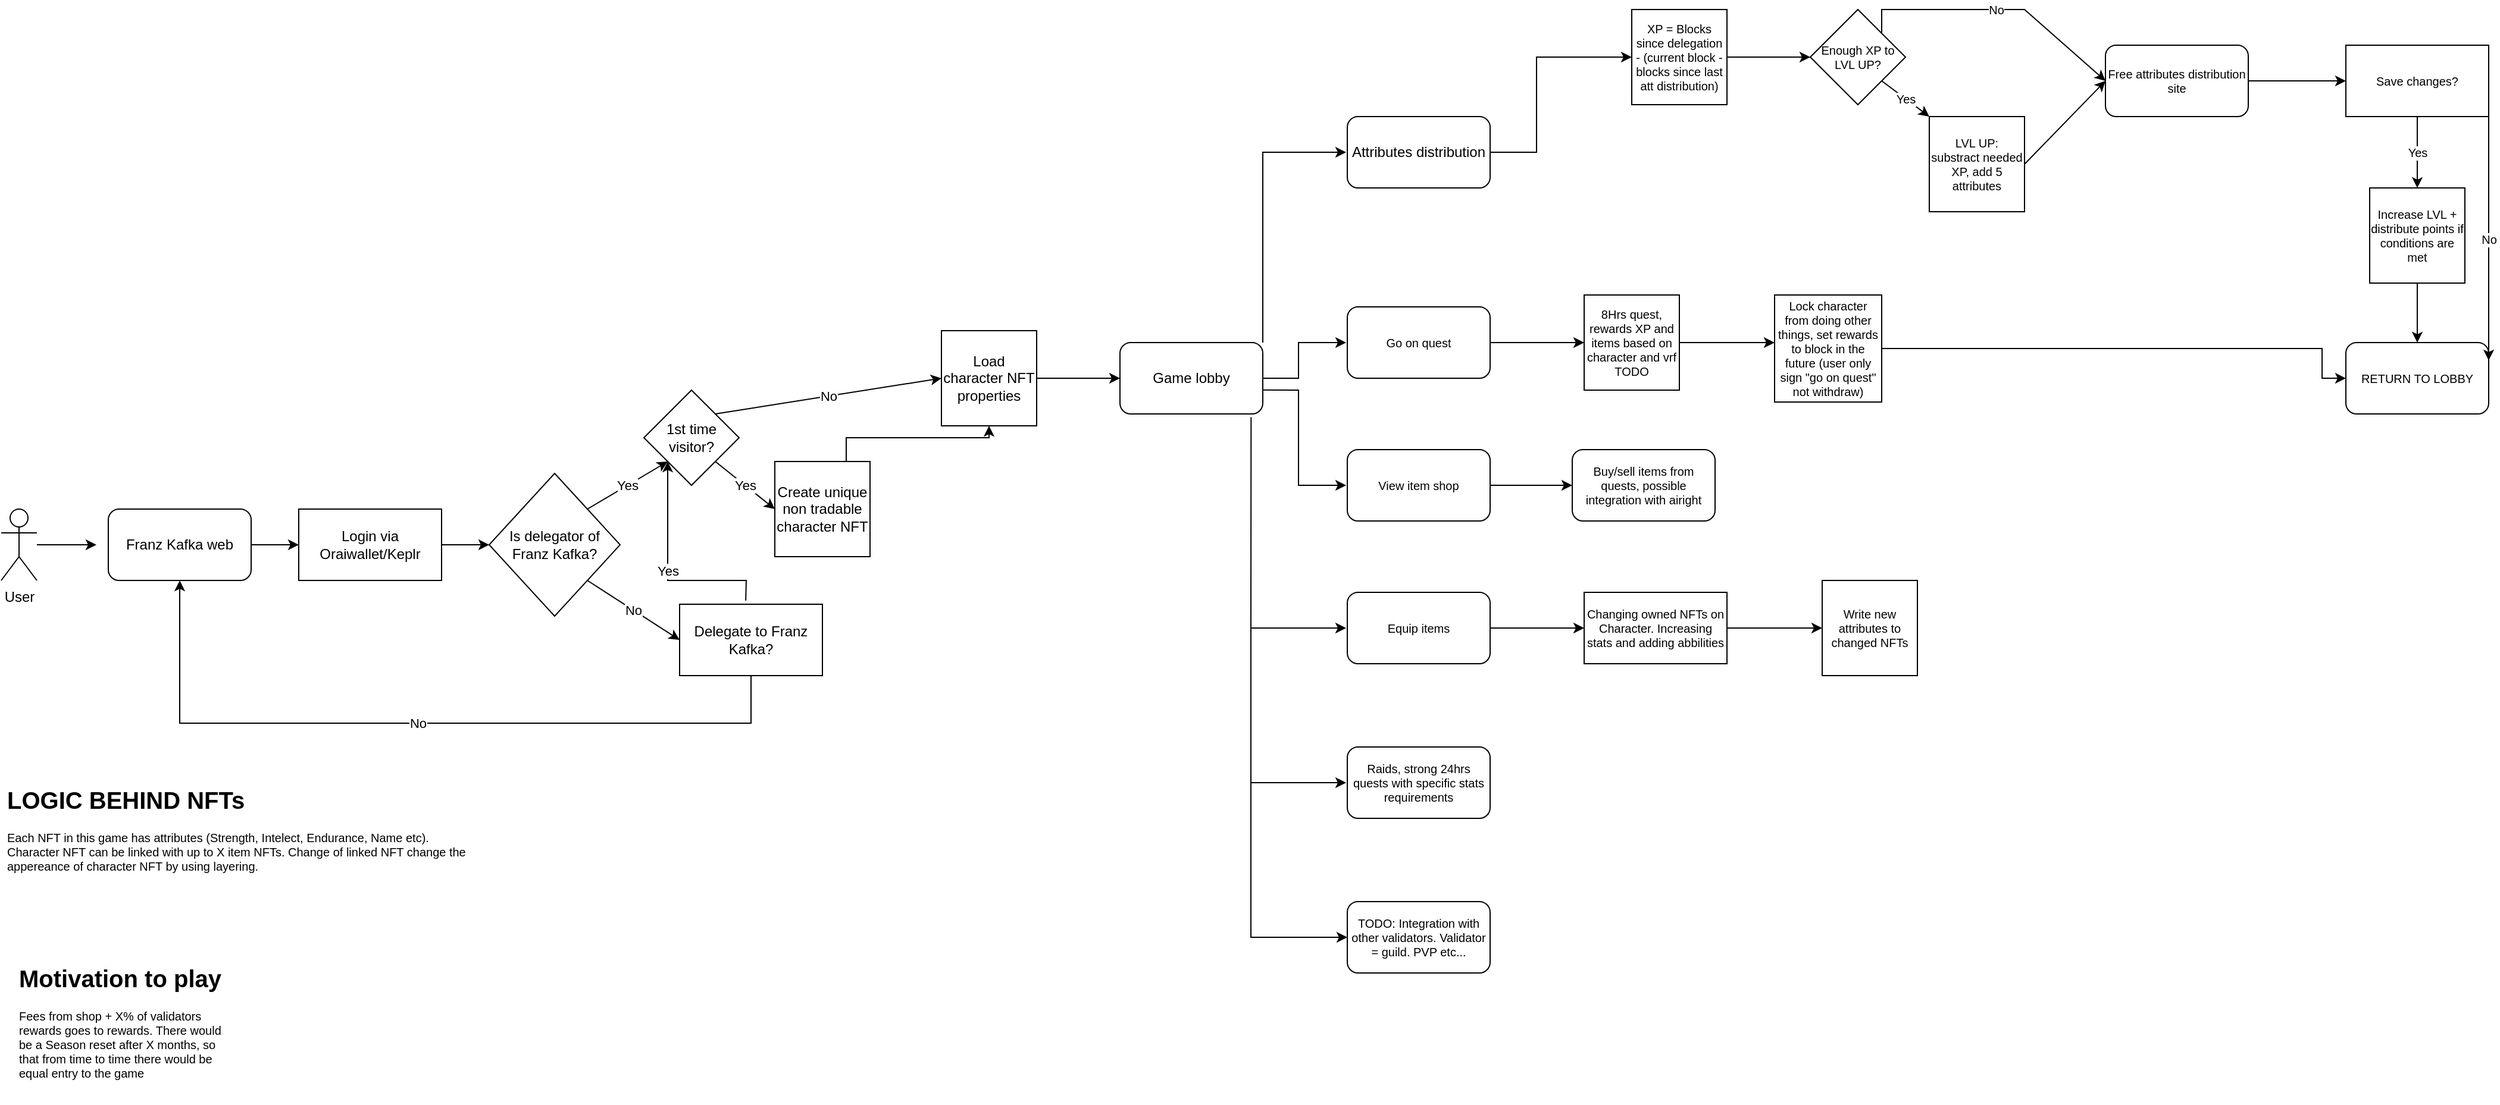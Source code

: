 <mxfile version="17.2.1" type="github">
  <diagram id="C5RBs43oDa-KdzZeNtuy" name="Page-1">
    <mxGraphModel dx="1422" dy="2069" grid="1" gridSize="10" guides="1" tooltips="1" connect="1" arrows="1" fold="1" page="1" pageScale="1" pageWidth="827" pageHeight="1169" math="0" shadow="0">
      <root>
        <mxCell id="WIyWlLk6GJQsqaUBKTNV-0" />
        <mxCell id="WIyWlLk6GJQsqaUBKTNV-1" parent="WIyWlLk6GJQsqaUBKTNV-0" />
        <mxCell id="rp4bOORcZAu_m5NEmiaC-0" value="User" style="shape=umlActor;verticalLabelPosition=bottom;verticalAlign=top;html=1;outlineConnect=0;" vertex="1" parent="WIyWlLk6GJQsqaUBKTNV-1">
          <mxGeometry x="110" y="220" width="30" height="60" as="geometry" />
        </mxCell>
        <mxCell id="rp4bOORcZAu_m5NEmiaC-3" value="" style="endArrow=classic;html=1;rounded=0;" edge="1" parent="WIyWlLk6GJQsqaUBKTNV-1" source="rp4bOORcZAu_m5NEmiaC-0">
          <mxGeometry width="50" height="50" relative="1" as="geometry">
            <mxPoint x="390" y="480" as="sourcePoint" />
            <mxPoint x="190" y="250" as="targetPoint" />
          </mxGeometry>
        </mxCell>
        <mxCell id="rp4bOORcZAu_m5NEmiaC-4" value="Franz Kafka web" style="rounded=1;whiteSpace=wrap;html=1;" vertex="1" parent="WIyWlLk6GJQsqaUBKTNV-1">
          <mxGeometry x="200" y="220" width="120" height="60" as="geometry" />
        </mxCell>
        <mxCell id="rp4bOORcZAu_m5NEmiaC-5" value="" style="endArrow=classic;html=1;rounded=0;exitX=1;exitY=0.5;exitDx=0;exitDy=0;entryX=0;entryY=0.5;entryDx=0;entryDy=0;" edge="1" parent="WIyWlLk6GJQsqaUBKTNV-1" source="rp4bOORcZAu_m5NEmiaC-4" target="rp4bOORcZAu_m5NEmiaC-6">
          <mxGeometry width="50" height="50" relative="1" as="geometry">
            <mxPoint x="390" y="480" as="sourcePoint" />
            <mxPoint x="370" y="250" as="targetPoint" />
          </mxGeometry>
        </mxCell>
        <mxCell id="rp4bOORcZAu_m5NEmiaC-6" value="Login via Oraiwallet/Keplr" style="rounded=0;whiteSpace=wrap;html=1;" vertex="1" parent="WIyWlLk6GJQsqaUBKTNV-1">
          <mxGeometry x="360" y="220" width="120" height="60" as="geometry" />
        </mxCell>
        <mxCell id="rp4bOORcZAu_m5NEmiaC-7" value="Game lobby" style="rounded=1;whiteSpace=wrap;html=1;" vertex="1" parent="WIyWlLk6GJQsqaUBKTNV-1">
          <mxGeometry x="1050" y="80" width="120" height="60" as="geometry" />
        </mxCell>
        <mxCell id="rp4bOORcZAu_m5NEmiaC-9" value="&lt;div&gt;Is delegator of Franz Kafka?&lt;/div&gt;" style="rhombus;whiteSpace=wrap;html=1;" vertex="1" parent="WIyWlLk6GJQsqaUBKTNV-1">
          <mxGeometry x="520" y="190" width="110" height="120" as="geometry" />
        </mxCell>
        <mxCell id="rp4bOORcZAu_m5NEmiaC-11" value="" style="endArrow=classic;html=1;rounded=0;exitX=1;exitY=0.5;exitDx=0;exitDy=0;entryX=0;entryY=0.5;entryDx=0;entryDy=0;" edge="1" parent="WIyWlLk6GJQsqaUBKTNV-1" source="rp4bOORcZAu_m5NEmiaC-6" target="rp4bOORcZAu_m5NEmiaC-9">
          <mxGeometry width="50" height="50" relative="1" as="geometry">
            <mxPoint x="630" y="480" as="sourcePoint" />
            <mxPoint x="680" y="430" as="targetPoint" />
          </mxGeometry>
        </mxCell>
        <mxCell id="rp4bOORcZAu_m5NEmiaC-12" value="Yes" style="endArrow=classic;html=1;rounded=0;exitX=1;exitY=0;exitDx=0;exitDy=0;" edge="1" parent="WIyWlLk6GJQsqaUBKTNV-1" source="rp4bOORcZAu_m5NEmiaC-9">
          <mxGeometry relative="1" as="geometry">
            <mxPoint x="600" y="460" as="sourcePoint" />
            <mxPoint x="670" y="180" as="targetPoint" />
          </mxGeometry>
        </mxCell>
        <mxCell id="rp4bOORcZAu_m5NEmiaC-13" value="&lt;div&gt;Yes&lt;/div&gt;" style="edgeLabel;resizable=0;html=1;align=center;verticalAlign=middle;" connectable="0" vertex="1" parent="rp4bOORcZAu_m5NEmiaC-12">
          <mxGeometry relative="1" as="geometry" />
        </mxCell>
        <mxCell id="rp4bOORcZAu_m5NEmiaC-14" value="" style="endArrow=classic;html=1;rounded=0;exitX=1;exitY=1;exitDx=0;exitDy=0;" edge="1" parent="WIyWlLk6GJQsqaUBKTNV-1" source="rp4bOORcZAu_m5NEmiaC-9">
          <mxGeometry relative="1" as="geometry">
            <mxPoint x="600" y="460" as="sourcePoint" />
            <mxPoint x="680" y="330" as="targetPoint" />
          </mxGeometry>
        </mxCell>
        <mxCell id="rp4bOORcZAu_m5NEmiaC-15" value="No" style="edgeLabel;resizable=0;html=1;align=center;verticalAlign=middle;" connectable="0" vertex="1" parent="rp4bOORcZAu_m5NEmiaC-14">
          <mxGeometry relative="1" as="geometry" />
        </mxCell>
        <mxCell id="rp4bOORcZAu_m5NEmiaC-17" value="Delegate to Franz Kafka?" style="rounded=0;whiteSpace=wrap;html=1;" vertex="1" parent="WIyWlLk6GJQsqaUBKTNV-1">
          <mxGeometry x="680" y="300" width="120" height="60" as="geometry" />
        </mxCell>
        <mxCell id="rp4bOORcZAu_m5NEmiaC-20" value="" style="endArrow=classic;html=1;rounded=0;exitX=0.463;exitY=-0.051;exitDx=0;exitDy=0;exitPerimeter=0;" edge="1" parent="WIyWlLk6GJQsqaUBKTNV-1" source="rp4bOORcZAu_m5NEmiaC-17">
          <mxGeometry relative="1" as="geometry">
            <mxPoint x="680" y="350" as="sourcePoint" />
            <mxPoint x="670" y="180" as="targetPoint" />
            <Array as="points">
              <mxPoint x="736" y="280" />
              <mxPoint x="670" y="280" />
            </Array>
          </mxGeometry>
        </mxCell>
        <mxCell id="rp4bOORcZAu_m5NEmiaC-21" value="Yes" style="edgeLabel;resizable=0;html=1;align=center;verticalAlign=middle;" connectable="0" vertex="1" parent="rp4bOORcZAu_m5NEmiaC-20">
          <mxGeometry relative="1" as="geometry" />
        </mxCell>
        <mxCell id="rp4bOORcZAu_m5NEmiaC-22" value="" style="endArrow=classic;html=1;rounded=0;exitX=0.5;exitY=1;exitDx=0;exitDy=0;entryX=0.5;entryY=1;entryDx=0;entryDy=0;" edge="1" parent="WIyWlLk6GJQsqaUBKTNV-1" source="rp4bOORcZAu_m5NEmiaC-17" target="rp4bOORcZAu_m5NEmiaC-4">
          <mxGeometry relative="1" as="geometry">
            <mxPoint x="690" y="330" as="sourcePoint" />
            <mxPoint x="740" y="440" as="targetPoint" />
            <Array as="points">
              <mxPoint x="740" y="400" />
              <mxPoint x="260" y="400" />
            </Array>
          </mxGeometry>
        </mxCell>
        <mxCell id="rp4bOORcZAu_m5NEmiaC-23" value="No" style="edgeLabel;resizable=0;html=1;align=center;verticalAlign=middle;" connectable="0" vertex="1" parent="rp4bOORcZAu_m5NEmiaC-22">
          <mxGeometry relative="1" as="geometry" />
        </mxCell>
        <mxCell id="rp4bOORcZAu_m5NEmiaC-24" value="1st time visitor?" style="rhombus;whiteSpace=wrap;html=1;" vertex="1" parent="WIyWlLk6GJQsqaUBKTNV-1">
          <mxGeometry x="650" y="120" width="80" height="80" as="geometry" />
        </mxCell>
        <mxCell id="rp4bOORcZAu_m5NEmiaC-25" value="" style="endArrow=classic;html=1;rounded=0;" edge="1" parent="WIyWlLk6GJQsqaUBKTNV-1">
          <mxGeometry width="50" height="50" relative="1" as="geometry">
            <mxPoint x="820" y="180" as="sourcePoint" />
            <mxPoint x="940" y="150" as="targetPoint" />
            <Array as="points">
              <mxPoint x="820" y="160" />
              <mxPoint x="940" y="160" />
            </Array>
          </mxGeometry>
        </mxCell>
        <mxCell id="rp4bOORcZAu_m5NEmiaC-26" value="" style="endArrow=classic;html=1;rounded=0;exitX=1;exitY=0;exitDx=0;exitDy=0;entryX=0;entryY=0.5;entryDx=0;entryDy=0;" edge="1" parent="WIyWlLk6GJQsqaUBKTNV-1" source="rp4bOORcZAu_m5NEmiaC-24" target="rp4bOORcZAu_m5NEmiaC-32">
          <mxGeometry relative="1" as="geometry">
            <mxPoint x="960" y="150" as="sourcePoint" />
            <mxPoint x="860" y="120" as="targetPoint" />
          </mxGeometry>
        </mxCell>
        <mxCell id="rp4bOORcZAu_m5NEmiaC-27" value="No" style="edgeLabel;resizable=0;html=1;align=center;verticalAlign=middle;" connectable="0" vertex="1" parent="rp4bOORcZAu_m5NEmiaC-26">
          <mxGeometry relative="1" as="geometry" />
        </mxCell>
        <mxCell id="rp4bOORcZAu_m5NEmiaC-28" value="" style="endArrow=classic;html=1;rounded=0;exitX=1;exitY=1;exitDx=0;exitDy=0;entryX=0;entryY=0.5;entryDx=0;entryDy=0;" edge="1" parent="WIyWlLk6GJQsqaUBKTNV-1" source="rp4bOORcZAu_m5NEmiaC-24" target="rp4bOORcZAu_m5NEmiaC-30">
          <mxGeometry relative="1" as="geometry">
            <mxPoint x="960" y="210" as="sourcePoint" />
            <mxPoint x="1000" y="250" as="targetPoint" />
          </mxGeometry>
        </mxCell>
        <mxCell id="rp4bOORcZAu_m5NEmiaC-29" value="Yes" style="edgeLabel;resizable=0;html=1;align=center;verticalAlign=middle;" connectable="0" vertex="1" parent="rp4bOORcZAu_m5NEmiaC-28">
          <mxGeometry relative="1" as="geometry" />
        </mxCell>
        <mxCell id="rp4bOORcZAu_m5NEmiaC-30" value="Create unique non tradable character NFT" style="whiteSpace=wrap;html=1;aspect=fixed;" vertex="1" parent="WIyWlLk6GJQsqaUBKTNV-1">
          <mxGeometry x="760" y="180" width="80" height="80" as="geometry" />
        </mxCell>
        <mxCell id="rp4bOORcZAu_m5NEmiaC-32" value="Load character NFT properties" style="whiteSpace=wrap;html=1;aspect=fixed;" vertex="1" parent="WIyWlLk6GJQsqaUBKTNV-1">
          <mxGeometry x="900" y="70" width="80" height="80" as="geometry" />
        </mxCell>
        <mxCell id="rp4bOORcZAu_m5NEmiaC-33" value="" style="endArrow=classic;html=1;rounded=0;exitX=1;exitY=0.5;exitDx=0;exitDy=0;entryX=0;entryY=0.5;entryDx=0;entryDy=0;" edge="1" parent="WIyWlLk6GJQsqaUBKTNV-1" source="rp4bOORcZAu_m5NEmiaC-32" target="rp4bOORcZAu_m5NEmiaC-7">
          <mxGeometry width="50" height="50" relative="1" as="geometry">
            <mxPoint x="950" y="230" as="sourcePoint" />
            <mxPoint x="1000" y="180" as="targetPoint" />
          </mxGeometry>
        </mxCell>
        <mxCell id="rp4bOORcZAu_m5NEmiaC-34" value="" style="endArrow=classic;html=1;rounded=0;exitX=1;exitY=0;exitDx=0;exitDy=0;" edge="1" parent="WIyWlLk6GJQsqaUBKTNV-1" source="rp4bOORcZAu_m5NEmiaC-7">
          <mxGeometry width="50" height="50" relative="1" as="geometry">
            <mxPoint x="1270" y="230" as="sourcePoint" />
            <mxPoint x="1240" y="-80" as="targetPoint" />
            <Array as="points">
              <mxPoint x="1170" y="-80" />
            </Array>
          </mxGeometry>
        </mxCell>
        <mxCell id="rp4bOORcZAu_m5NEmiaC-37" value="" style="endArrow=classic;html=1;rounded=0;exitX=1;exitY=0.5;exitDx=0;exitDy=0;" edge="1" parent="WIyWlLk6GJQsqaUBKTNV-1">
          <mxGeometry width="50" height="50" relative="1" as="geometry">
            <mxPoint x="1361" y="-80" as="sourcePoint" />
            <mxPoint x="1480" y="-160" as="targetPoint" />
            <Array as="points">
              <mxPoint x="1400" y="-80" />
              <mxPoint x="1400" y="-160" />
            </Array>
          </mxGeometry>
        </mxCell>
        <mxCell id="rp4bOORcZAu_m5NEmiaC-38" value="Attributes distribution" style="rounded=1;whiteSpace=wrap;html=1;" vertex="1" parent="WIyWlLk6GJQsqaUBKTNV-1">
          <mxGeometry x="1241" y="-110" width="120" height="60" as="geometry" />
        </mxCell>
        <mxCell id="rp4bOORcZAu_m5NEmiaC-39" value="XP = Blocks since delegation - (current block - blocks since last att distribution)" style="whiteSpace=wrap;html=1;aspect=fixed;fontSize=10;" vertex="1" parent="WIyWlLk6GJQsqaUBKTNV-1">
          <mxGeometry x="1480" y="-200" width="80" height="80" as="geometry" />
        </mxCell>
        <mxCell id="rp4bOORcZAu_m5NEmiaC-40" value="" style="endArrow=classic;html=1;rounded=0;fontSize=10;exitX=1;exitY=0.5;exitDx=0;exitDy=0;" edge="1" parent="WIyWlLk6GJQsqaUBKTNV-1" source="rp4bOORcZAu_m5NEmiaC-39">
          <mxGeometry width="50" height="50" relative="1" as="geometry">
            <mxPoint x="1560" y="-60" as="sourcePoint" />
            <mxPoint x="1630" y="-160" as="targetPoint" />
          </mxGeometry>
        </mxCell>
        <mxCell id="rp4bOORcZAu_m5NEmiaC-44" value="Enough XP to LVL UP?" style="rhombus;whiteSpace=wrap;html=1;fontSize=10;" vertex="1" parent="WIyWlLk6GJQsqaUBKTNV-1">
          <mxGeometry x="1630" y="-200" width="80" height="80" as="geometry" />
        </mxCell>
        <mxCell id="rp4bOORcZAu_m5NEmiaC-45" value="" style="endArrow=classic;html=1;rounded=0;fontSize=10;exitX=1;exitY=1;exitDx=0;exitDy=0;" edge="1" parent="WIyWlLk6GJQsqaUBKTNV-1" source="rp4bOORcZAu_m5NEmiaC-44">
          <mxGeometry relative="1" as="geometry">
            <mxPoint x="1350" y="-90" as="sourcePoint" />
            <mxPoint x="1730" y="-110" as="targetPoint" />
          </mxGeometry>
        </mxCell>
        <mxCell id="rp4bOORcZAu_m5NEmiaC-46" value="Yes" style="edgeLabel;resizable=0;html=1;align=center;verticalAlign=middle;fontSize=10;" connectable="0" vertex="1" parent="rp4bOORcZAu_m5NEmiaC-45">
          <mxGeometry relative="1" as="geometry" />
        </mxCell>
        <mxCell id="rp4bOORcZAu_m5NEmiaC-50" value="LVL UP: substract needed XP, add 5 attributes" style="whiteSpace=wrap;html=1;aspect=fixed;fontSize=10;" vertex="1" parent="WIyWlLk6GJQsqaUBKTNV-1">
          <mxGeometry x="1730" y="-110" width="80" height="80" as="geometry" />
        </mxCell>
        <mxCell id="rp4bOORcZAu_m5NEmiaC-52" value="" style="endArrow=classic;html=1;rounded=0;fontSize=10;exitX=1;exitY=0;exitDx=0;exitDy=0;entryX=0;entryY=0.5;entryDx=0;entryDy=0;" edge="1" parent="WIyWlLk6GJQsqaUBKTNV-1" source="rp4bOORcZAu_m5NEmiaC-44" target="rp4bOORcZAu_m5NEmiaC-54">
          <mxGeometry relative="1" as="geometry">
            <mxPoint x="1760" y="-40" as="sourcePoint" />
            <mxPoint x="1770" y="-200" as="targetPoint" />
            <Array as="points">
              <mxPoint x="1690" y="-200" />
              <mxPoint x="1810" y="-200" />
            </Array>
          </mxGeometry>
        </mxCell>
        <mxCell id="rp4bOORcZAu_m5NEmiaC-53" value="No" style="edgeLabel;resizable=0;html=1;align=center;verticalAlign=middle;fontSize=10;" connectable="0" vertex="1" parent="rp4bOORcZAu_m5NEmiaC-52">
          <mxGeometry relative="1" as="geometry" />
        </mxCell>
        <mxCell id="rp4bOORcZAu_m5NEmiaC-54" value="Free attributes distribution site" style="rounded=1;whiteSpace=wrap;html=1;fontSize=10;" vertex="1" parent="WIyWlLk6GJQsqaUBKTNV-1">
          <mxGeometry x="1878" y="-170" width="120" height="60" as="geometry" />
        </mxCell>
        <mxCell id="rp4bOORcZAu_m5NEmiaC-55" value="" style="endArrow=classic;html=1;rounded=0;fontSize=10;exitX=1;exitY=0.5;exitDx=0;exitDy=0;entryX=0;entryY=0.5;entryDx=0;entryDy=0;" edge="1" parent="WIyWlLk6GJQsqaUBKTNV-1" source="rp4bOORcZAu_m5NEmiaC-50" target="rp4bOORcZAu_m5NEmiaC-54">
          <mxGeometry width="50" height="50" relative="1" as="geometry">
            <mxPoint x="1860" y="-20" as="sourcePoint" />
            <mxPoint x="1910" y="-70" as="targetPoint" />
          </mxGeometry>
        </mxCell>
        <mxCell id="rp4bOORcZAu_m5NEmiaC-56" value="Save changes?" style="rounded=0;whiteSpace=wrap;html=1;fontSize=10;" vertex="1" parent="WIyWlLk6GJQsqaUBKTNV-1">
          <mxGeometry x="2080" y="-170" width="120" height="60" as="geometry" />
        </mxCell>
        <mxCell id="rp4bOORcZAu_m5NEmiaC-57" value="" style="endArrow=classic;html=1;rounded=0;fontSize=10;exitX=1;exitY=0.5;exitDx=0;exitDy=0;entryX=0;entryY=0.5;entryDx=0;entryDy=0;" edge="1" parent="WIyWlLk6GJQsqaUBKTNV-1" source="rp4bOORcZAu_m5NEmiaC-54" target="rp4bOORcZAu_m5NEmiaC-56">
          <mxGeometry width="50" height="50" relative="1" as="geometry">
            <mxPoint x="1850" as="sourcePoint" />
            <mxPoint x="1900" y="-50" as="targetPoint" />
          </mxGeometry>
        </mxCell>
        <mxCell id="rp4bOORcZAu_m5NEmiaC-58" value="" style="endArrow=classic;html=1;rounded=0;fontSize=10;exitX=0.5;exitY=1;exitDx=0;exitDy=0;" edge="1" parent="WIyWlLk6GJQsqaUBKTNV-1" source="rp4bOORcZAu_m5NEmiaC-56">
          <mxGeometry relative="1" as="geometry">
            <mxPoint x="2140" y="-50" as="sourcePoint" />
            <mxPoint x="2140" y="-50" as="targetPoint" />
          </mxGeometry>
        </mxCell>
        <mxCell id="rp4bOORcZAu_m5NEmiaC-59" value="&lt;div&gt;Yes&lt;/div&gt;" style="edgeLabel;resizable=0;html=1;align=center;verticalAlign=middle;fontSize=10;" connectable="0" vertex="1" parent="rp4bOORcZAu_m5NEmiaC-58">
          <mxGeometry relative="1" as="geometry" />
        </mxCell>
        <mxCell id="rp4bOORcZAu_m5NEmiaC-60" value="RETURN TO LOBBY" style="rounded=1;whiteSpace=wrap;html=1;fontSize=10;" vertex="1" parent="WIyWlLk6GJQsqaUBKTNV-1">
          <mxGeometry x="2080" y="80" width="120" height="60" as="geometry" />
        </mxCell>
        <mxCell id="rp4bOORcZAu_m5NEmiaC-62" value="Increase LVL + distribute points if conditions are met" style="whiteSpace=wrap;html=1;aspect=fixed;fontSize=10;" vertex="1" parent="WIyWlLk6GJQsqaUBKTNV-1">
          <mxGeometry x="2100" y="-50" width="80" height="80" as="geometry" />
        </mxCell>
        <mxCell id="rp4bOORcZAu_m5NEmiaC-63" value="" style="endArrow=classic;html=1;rounded=0;fontSize=10;exitX=0.5;exitY=1;exitDx=0;exitDy=0;entryX=0.5;entryY=0;entryDx=0;entryDy=0;" edge="1" parent="WIyWlLk6GJQsqaUBKTNV-1" source="rp4bOORcZAu_m5NEmiaC-62" target="rp4bOORcZAu_m5NEmiaC-60">
          <mxGeometry width="50" height="50" relative="1" as="geometry">
            <mxPoint x="1980" y="-30" as="sourcePoint" />
            <mxPoint x="2030" y="-80" as="targetPoint" />
          </mxGeometry>
        </mxCell>
        <mxCell id="rp4bOORcZAu_m5NEmiaC-64" value="" style="endArrow=classic;html=1;rounded=0;fontSize=10;exitX=1;exitY=1;exitDx=0;exitDy=0;entryX=1;entryY=0.25;entryDx=0;entryDy=0;" edge="1" parent="WIyWlLk6GJQsqaUBKTNV-1" source="rp4bOORcZAu_m5NEmiaC-56" target="rp4bOORcZAu_m5NEmiaC-60">
          <mxGeometry relative="1" as="geometry">
            <mxPoint x="2010" y="-60" as="sourcePoint" />
            <mxPoint x="2110" y="-60" as="targetPoint" />
          </mxGeometry>
        </mxCell>
        <mxCell id="rp4bOORcZAu_m5NEmiaC-65" value="No" style="edgeLabel;resizable=0;html=1;align=center;verticalAlign=middle;fontSize=10;" connectable="0" vertex="1" parent="rp4bOORcZAu_m5NEmiaC-64">
          <mxGeometry relative="1" as="geometry" />
        </mxCell>
        <mxCell id="rp4bOORcZAu_m5NEmiaC-66" value="" style="endArrow=classic;html=1;rounded=0;fontSize=10;exitX=1;exitY=0.5;exitDx=0;exitDy=0;" edge="1" parent="WIyWlLk6GJQsqaUBKTNV-1" source="rp4bOORcZAu_m5NEmiaC-7">
          <mxGeometry width="50" height="50" relative="1" as="geometry">
            <mxPoint x="1430" y="50" as="sourcePoint" />
            <mxPoint x="1240" y="80" as="targetPoint" />
            <Array as="points">
              <mxPoint x="1200" y="110" />
              <mxPoint x="1200" y="80" />
            </Array>
          </mxGeometry>
        </mxCell>
        <mxCell id="rp4bOORcZAu_m5NEmiaC-67" value="Go on quest" style="rounded=1;whiteSpace=wrap;html=1;fontSize=10;" vertex="1" parent="WIyWlLk6GJQsqaUBKTNV-1">
          <mxGeometry x="1241" y="50" width="120" height="60" as="geometry" />
        </mxCell>
        <mxCell id="rp4bOORcZAu_m5NEmiaC-68" value="" style="endArrow=classic;html=1;rounded=0;fontSize=10;exitX=1.004;exitY=0.664;exitDx=0;exitDy=0;exitPerimeter=0;" edge="1" parent="WIyWlLk6GJQsqaUBKTNV-1" source="rp4bOORcZAu_m5NEmiaC-7">
          <mxGeometry width="50" height="50" relative="1" as="geometry">
            <mxPoint x="1390" y="170" as="sourcePoint" />
            <mxPoint x="1240" y="200" as="targetPoint" />
            <Array as="points">
              <mxPoint x="1200" y="120" />
              <mxPoint x="1200" y="200" />
            </Array>
          </mxGeometry>
        </mxCell>
        <mxCell id="rp4bOORcZAu_m5NEmiaC-69" value="View item shop" style="rounded=1;whiteSpace=wrap;html=1;fontSize=10;" vertex="1" parent="WIyWlLk6GJQsqaUBKTNV-1">
          <mxGeometry x="1241" y="170" width="120" height="60" as="geometry" />
        </mxCell>
        <mxCell id="rp4bOORcZAu_m5NEmiaC-70" value="" style="endArrow=classic;html=1;rounded=0;fontSize=10;exitX=1;exitY=0.5;exitDx=0;exitDy=0;" edge="1" parent="WIyWlLk6GJQsqaUBKTNV-1" source="rp4bOORcZAu_m5NEmiaC-67">
          <mxGeometry width="50" height="50" relative="1" as="geometry">
            <mxPoint x="1530" y="170" as="sourcePoint" />
            <mxPoint x="1440" y="80" as="targetPoint" />
          </mxGeometry>
        </mxCell>
        <mxCell id="rp4bOORcZAu_m5NEmiaC-71" value="8Hrs quest, rewards XP and items based on character and vrf TODO" style="whiteSpace=wrap;html=1;aspect=fixed;fontSize=10;" vertex="1" parent="WIyWlLk6GJQsqaUBKTNV-1">
          <mxGeometry x="1440" y="40" width="80" height="80" as="geometry" />
        </mxCell>
        <mxCell id="rp4bOORcZAu_m5NEmiaC-72" value="" style="endArrow=classic;html=1;rounded=0;fontSize=10;exitX=1;exitY=0.5;exitDx=0;exitDy=0;" edge="1" parent="WIyWlLk6GJQsqaUBKTNV-1" source="rp4bOORcZAu_m5NEmiaC-71">
          <mxGeometry width="50" height="50" relative="1" as="geometry">
            <mxPoint x="1530" y="160" as="sourcePoint" />
            <mxPoint x="1600" y="80" as="targetPoint" />
          </mxGeometry>
        </mxCell>
        <mxCell id="rp4bOORcZAu_m5NEmiaC-74" value="Lock character from doing other things, set rewards to block in the future (user only sign &quot;go on quest&quot; not withdraw)" style="whiteSpace=wrap;html=1;aspect=fixed;fontSize=10;" vertex="1" parent="WIyWlLk6GJQsqaUBKTNV-1">
          <mxGeometry x="1600" y="40" width="90" height="90" as="geometry" />
        </mxCell>
        <mxCell id="rp4bOORcZAu_m5NEmiaC-75" value="" style="endArrow=classic;html=1;rounded=0;fontSize=10;exitX=1;exitY=0.5;exitDx=0;exitDy=0;entryX=0;entryY=0.5;entryDx=0;entryDy=0;" edge="1" parent="WIyWlLk6GJQsqaUBKTNV-1" source="rp4bOORcZAu_m5NEmiaC-74" target="rp4bOORcZAu_m5NEmiaC-60">
          <mxGeometry width="50" height="50" relative="1" as="geometry">
            <mxPoint x="1430" y="170" as="sourcePoint" />
            <mxPoint x="1780" y="85" as="targetPoint" />
            <Array as="points">
              <mxPoint x="2060" y="85" />
              <mxPoint x="2060" y="110" />
            </Array>
          </mxGeometry>
        </mxCell>
        <mxCell id="rp4bOORcZAu_m5NEmiaC-76" value="" style="endArrow=classic;html=1;rounded=0;fontSize=10;exitX=1;exitY=0.5;exitDx=0;exitDy=0;" edge="1" parent="WIyWlLk6GJQsqaUBKTNV-1" source="rp4bOORcZAu_m5NEmiaC-69">
          <mxGeometry width="50" height="50" relative="1" as="geometry">
            <mxPoint x="1370" y="240" as="sourcePoint" />
            <mxPoint x="1430" y="200" as="targetPoint" />
          </mxGeometry>
        </mxCell>
        <mxCell id="rp4bOORcZAu_m5NEmiaC-77" value="Buy/sell items from quests, possible integration with airight" style="rounded=1;whiteSpace=wrap;html=1;fontSize=10;" vertex="1" parent="WIyWlLk6GJQsqaUBKTNV-1">
          <mxGeometry x="1430" y="170" width="120" height="60" as="geometry" />
        </mxCell>
        <mxCell id="rp4bOORcZAu_m5NEmiaC-78" value="" style="endArrow=classic;html=1;rounded=0;fontSize=10;exitX=0.918;exitY=1.045;exitDx=0;exitDy=0;exitPerimeter=0;entryX=0;entryY=0.5;entryDx=0;entryDy=0;" edge="1" parent="WIyWlLk6GJQsqaUBKTNV-1" source="rp4bOORcZAu_m5NEmiaC-7" target="rp4bOORcZAu_m5NEmiaC-79">
          <mxGeometry width="50" height="50" relative="1" as="geometry">
            <mxPoint x="1400" y="230" as="sourcePoint" />
            <mxPoint x="1240" y="320" as="targetPoint" />
            <Array as="points">
              <mxPoint x="1160" y="320" />
              <mxPoint x="1160" y="450" />
              <mxPoint x="1160" y="580" />
            </Array>
          </mxGeometry>
        </mxCell>
        <mxCell id="rp4bOORcZAu_m5NEmiaC-79" value="TODO: Integration with other validators. Validator = guild. PVP etc..." style="rounded=1;whiteSpace=wrap;html=1;fontSize=10;" vertex="1" parent="WIyWlLk6GJQsqaUBKTNV-1">
          <mxGeometry x="1241" y="550" width="120" height="60" as="geometry" />
        </mxCell>
        <mxCell id="rp4bOORcZAu_m5NEmiaC-80" value="" style="endArrow=classic;html=1;rounded=0;fontSize=10;" edge="1" parent="WIyWlLk6GJQsqaUBKTNV-1">
          <mxGeometry width="50" height="50" relative="1" as="geometry">
            <mxPoint x="1160" y="450" as="sourcePoint" />
            <mxPoint x="1240" y="450" as="targetPoint" />
          </mxGeometry>
        </mxCell>
        <mxCell id="rp4bOORcZAu_m5NEmiaC-81" value="Raids, strong 24hrs quests with specific stats requirements" style="rounded=1;whiteSpace=wrap;html=1;fontSize=10;" vertex="1" parent="WIyWlLk6GJQsqaUBKTNV-1">
          <mxGeometry x="1241" y="420" width="120" height="60" as="geometry" />
        </mxCell>
        <mxCell id="rp4bOORcZAu_m5NEmiaC-82" value="&lt;h1&gt;LOGIC BEHIND NFTs&lt;br&gt;&lt;/h1&gt;&lt;p&gt;Each NFT in this game has attributes (Strength, Intelect, Endurance, Name etc). Character NFT can be linked with up to X item NFTs. Change of linked NFT change the appereance of character NFT by using layering.&lt;br&gt;&lt;/p&gt;" style="text;html=1;strokeColor=none;fillColor=none;spacing=5;spacingTop=-20;whiteSpace=wrap;overflow=hidden;rounded=0;fontSize=10;" vertex="1" parent="WIyWlLk6GJQsqaUBKTNV-1">
          <mxGeometry x="110" y="450" width="400" height="120" as="geometry" />
        </mxCell>
        <mxCell id="rp4bOORcZAu_m5NEmiaC-83" value="" style="endArrow=classic;html=1;rounded=0;fontSize=10;" edge="1" parent="WIyWlLk6GJQsqaUBKTNV-1">
          <mxGeometry width="50" height="50" relative="1" as="geometry">
            <mxPoint x="1160" y="320" as="sourcePoint" />
            <mxPoint x="1240" y="320" as="targetPoint" />
          </mxGeometry>
        </mxCell>
        <mxCell id="rp4bOORcZAu_m5NEmiaC-84" value="Equip items" style="rounded=1;whiteSpace=wrap;html=1;fontSize=10;" vertex="1" parent="WIyWlLk6GJQsqaUBKTNV-1">
          <mxGeometry x="1241" y="290" width="120" height="60" as="geometry" />
        </mxCell>
        <mxCell id="rp4bOORcZAu_m5NEmiaC-85" value="" style="endArrow=classic;html=1;rounded=0;fontSize=10;exitX=1;exitY=0.5;exitDx=0;exitDy=0;" edge="1" parent="WIyWlLk6GJQsqaUBKTNV-1" source="rp4bOORcZAu_m5NEmiaC-84">
          <mxGeometry width="50" height="50" relative="1" as="geometry">
            <mxPoint x="1450" y="320" as="sourcePoint" />
            <mxPoint x="1440" y="320" as="targetPoint" />
          </mxGeometry>
        </mxCell>
        <mxCell id="rp4bOORcZAu_m5NEmiaC-86" value="Changing owned NFTs on Character. Increasing stats and adding abbilities" style="rounded=0;whiteSpace=wrap;html=1;fontSize=10;" vertex="1" parent="WIyWlLk6GJQsqaUBKTNV-1">
          <mxGeometry x="1440" y="290" width="120" height="60" as="geometry" />
        </mxCell>
        <mxCell id="rp4bOORcZAu_m5NEmiaC-87" value="" style="endArrow=classic;html=1;rounded=0;fontSize=10;exitX=1;exitY=0.5;exitDx=0;exitDy=0;" edge="1" parent="WIyWlLk6GJQsqaUBKTNV-1" source="rp4bOORcZAu_m5NEmiaC-86">
          <mxGeometry width="50" height="50" relative="1" as="geometry">
            <mxPoint x="1450" y="320" as="sourcePoint" />
            <mxPoint x="1640" y="320" as="targetPoint" />
          </mxGeometry>
        </mxCell>
        <mxCell id="rp4bOORcZAu_m5NEmiaC-88" value="Write new attributes to changed NFTs" style="whiteSpace=wrap;html=1;aspect=fixed;fontSize=10;" vertex="1" parent="WIyWlLk6GJQsqaUBKTNV-1">
          <mxGeometry x="1640" y="280" width="80" height="80" as="geometry" />
        </mxCell>
        <mxCell id="rp4bOORcZAu_m5NEmiaC-89" value="&lt;h1&gt;Motivation to play&lt;br&gt;&lt;/h1&gt;&lt;p&gt;Fees from shop + X% of validators rewards goes to rewards. There would be a Season reset after X months, so that from time to time there would be equal entry to the game&lt;br&gt;&lt;/p&gt;" style="text;html=1;strokeColor=none;fillColor=none;spacing=5;spacingTop=-20;whiteSpace=wrap;overflow=hidden;rounded=0;fontSize=10;" vertex="1" parent="WIyWlLk6GJQsqaUBKTNV-1">
          <mxGeometry x="120" y="600" width="190" height="120" as="geometry" />
        </mxCell>
      </root>
    </mxGraphModel>
  </diagram>
</mxfile>
